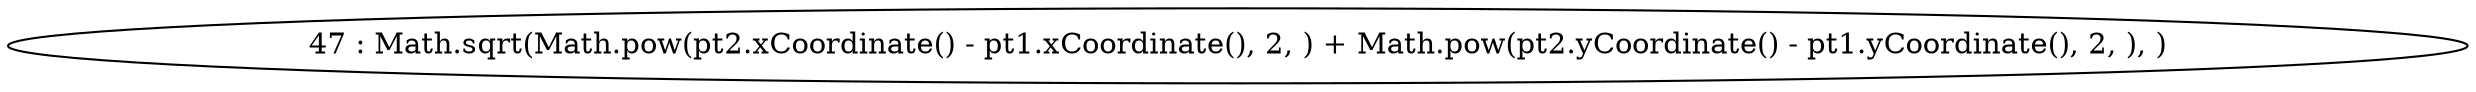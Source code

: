 digraph G {
"47 : Math.sqrt(Math.pow(pt2.xCoordinate() - pt1.xCoordinate(), 2, ) + Math.pow(pt2.yCoordinate() - pt1.yCoordinate(), 2, ), )"
}
